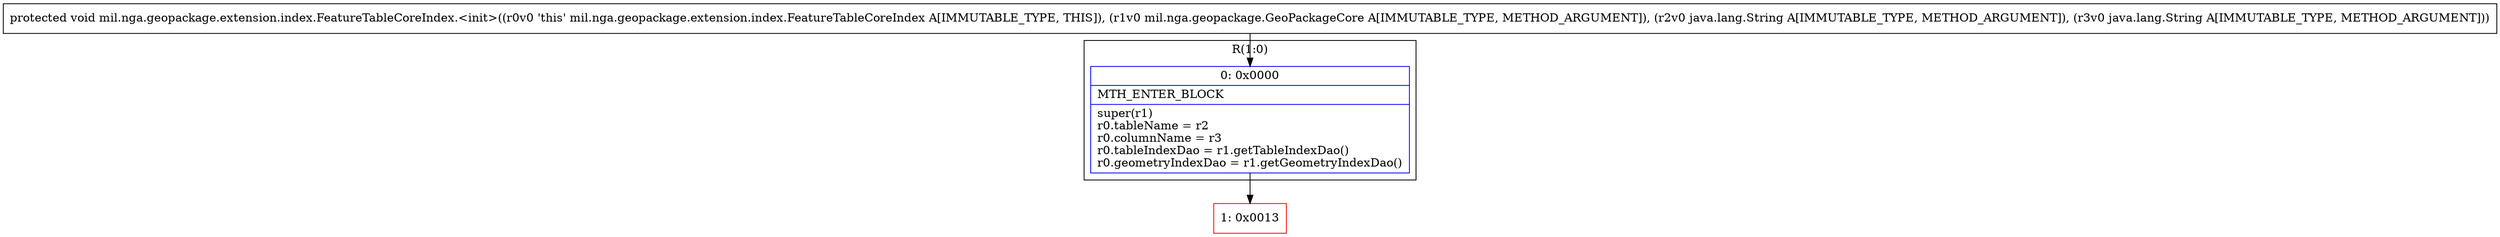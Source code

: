 digraph "CFG formil.nga.geopackage.extension.index.FeatureTableCoreIndex.\<init\>(Lmil\/nga\/geopackage\/GeoPackageCore;Ljava\/lang\/String;Ljava\/lang\/String;)V" {
subgraph cluster_Region_19096217 {
label = "R(1:0)";
node [shape=record,color=blue];
Node_0 [shape=record,label="{0\:\ 0x0000|MTH_ENTER_BLOCK\l|super(r1)\lr0.tableName = r2\lr0.columnName = r3\lr0.tableIndexDao = r1.getTableIndexDao()\lr0.geometryIndexDao = r1.getGeometryIndexDao()\l}"];
}
Node_1 [shape=record,color=red,label="{1\:\ 0x0013}"];
MethodNode[shape=record,label="{protected void mil.nga.geopackage.extension.index.FeatureTableCoreIndex.\<init\>((r0v0 'this' mil.nga.geopackage.extension.index.FeatureTableCoreIndex A[IMMUTABLE_TYPE, THIS]), (r1v0 mil.nga.geopackage.GeoPackageCore A[IMMUTABLE_TYPE, METHOD_ARGUMENT]), (r2v0 java.lang.String A[IMMUTABLE_TYPE, METHOD_ARGUMENT]), (r3v0 java.lang.String A[IMMUTABLE_TYPE, METHOD_ARGUMENT])) }"];
MethodNode -> Node_0;
Node_0 -> Node_1;
}

